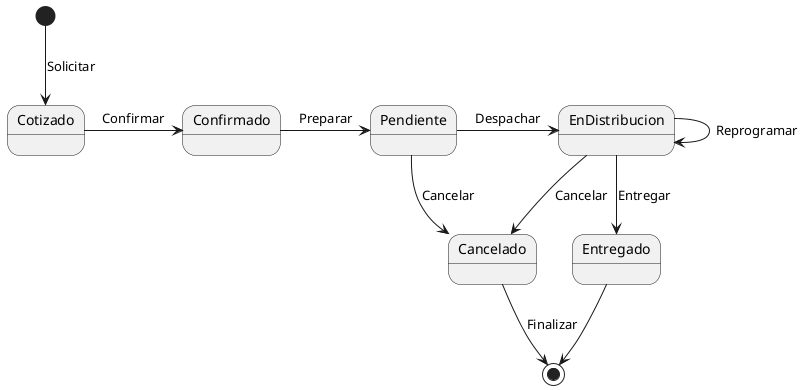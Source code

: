 @startuml

[*] --> Cotizado : Solicitar

Cotizado -> Confirmado: Confirmar
Confirmado -> Pendiente: Preparar
Pendiente -> EnDistribucion: Despachar
Pendiente --> Cancelado: Cancelar
EnDistribucion --> Cancelado: Cancelar
EnDistribucion --> Entregado: Entregar
EnDistribucion --> EnDistribucion: Reprogramar

Cancelado --> [*]: Finalizar
Entregado --> [*]

@enduml
